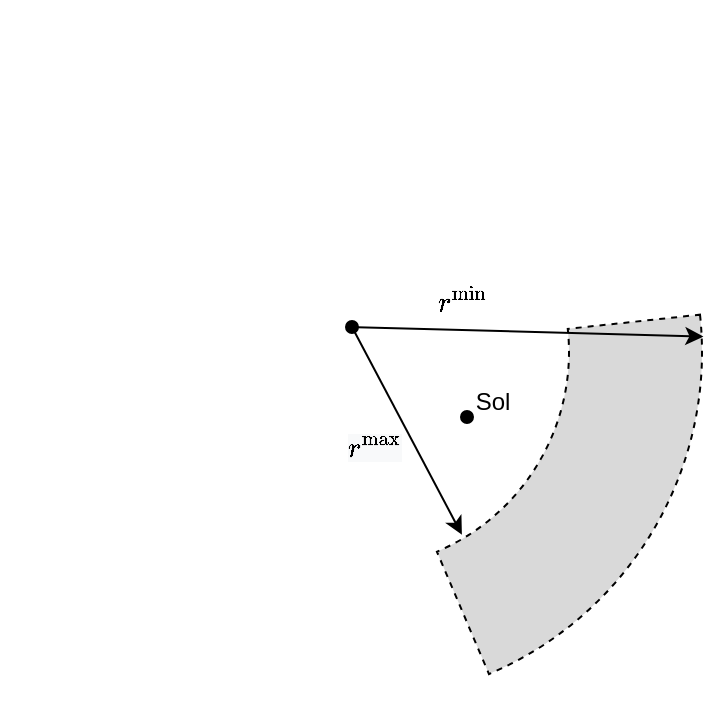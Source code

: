 <mxfile version="13.5.8" type="github">
  <diagram id="NzXpEdFFuoIxbyrC_7Z0" name="Fast ship">
    <mxGraphModel dx="541" dy="414" grid="1" gridSize="10" guides="1" tooltips="1" connect="1" arrows="1" fold="1" page="1" pageScale="1" pageWidth="827" pageHeight="1169" math="1" shadow="0">
      <root>
        <mxCell id="0" />
        <mxCell id="1" parent="0" />
        <mxCell id="RjcsMFj2n8ltg0jni-J6-4" value="" style="strokeWidth=2;html=1;shape=mxgraph.flowchart.start_2;whiteSpace=wrap;fillColor=#000000;" vertex="1" parent="1">
          <mxGeometry x="450" y="235" width="5" height="5" as="geometry" />
        </mxCell>
        <mxCell id="RjcsMFj2n8ltg0jni-J6-7" value="" style="verticalLabelPosition=bottom;verticalAlign=top;html=1;shape=mxgraph.basic.partConcEllipse;startAngle=0.233;endAngle=0.436;arcWidth=0.38;dashed=1;gradientDirection=south;fillColor=#D9D9D9;" vertex="1" parent="1">
          <mxGeometry x="220" y="30" width="350" height="350" as="geometry" />
        </mxCell>
        <mxCell id="RjcsMFj2n8ltg0jni-J6-12" style="rounded=0;orthogonalLoop=1;jettySize=auto;html=1;entryX=1.002;entryY=0.478;entryDx=0;entryDy=0;entryPerimeter=0;" edge="1" parent="1" source="RjcsMFj2n8ltg0jni-J6-10" target="RjcsMFj2n8ltg0jni-J6-7">
          <mxGeometry relative="1" as="geometry">
            <mxPoint x="471" y="240" as="targetPoint" />
          </mxGeometry>
        </mxCell>
        <mxCell id="RjcsMFj2n8ltg0jni-J6-13" style="edgeStyle=none;rounded=0;orthogonalLoop=1;jettySize=auto;html=1;entryX=0.657;entryY=0.761;entryDx=0;entryDy=0;entryPerimeter=0;" edge="1" parent="1" source="RjcsMFj2n8ltg0jni-J6-10" target="RjcsMFj2n8ltg0jni-J6-7">
          <mxGeometry relative="1" as="geometry" />
        </mxCell>
        <mxCell id="RjcsMFj2n8ltg0jni-J6-15" value="&lt;span style=&quot;font-size: 12px ; background-color: rgb(248 , 249 , 250)&quot;&gt;`r^{max}`&lt;/span&gt;" style="edgeLabel;html=1;align=center;verticalAlign=middle;resizable=0;points=[];" vertex="1" connectable="0" parent="RjcsMFj2n8ltg0jni-J6-13">
          <mxGeometry x="-0.202" relative="1" as="geometry">
            <mxPoint x="-12.44" y="16.87" as="offset" />
          </mxGeometry>
        </mxCell>
        <mxCell id="RjcsMFj2n8ltg0jni-J6-10" value="" style="strokeWidth=2;html=1;shape=mxgraph.flowchart.start_2;whiteSpace=wrap;fillColor=#000000;" vertex="1" parent="1">
          <mxGeometry x="392.5" y="190" width="5" height="5" as="geometry" />
        </mxCell>
        <mxCell id="RjcsMFj2n8ltg0jni-J6-16" value="Sol" style="text;html=1;align=center;verticalAlign=middle;resizable=0;points=[];autosize=1;" vertex="1" parent="1">
          <mxGeometry x="450" y="220" width="30" height="20" as="geometry" />
        </mxCell>
        <mxCell id="RjcsMFj2n8ltg0jni-J6-19" value="`r^{min}`" style="text;html=1;align=center;verticalAlign=middle;resizable=0;points=[];autosize=1;" vertex="1" parent="1">
          <mxGeometry x="420" y="170" width="60" height="20" as="geometry" />
        </mxCell>
      </root>
    </mxGraphModel>
  </diagram>
</mxfile>

